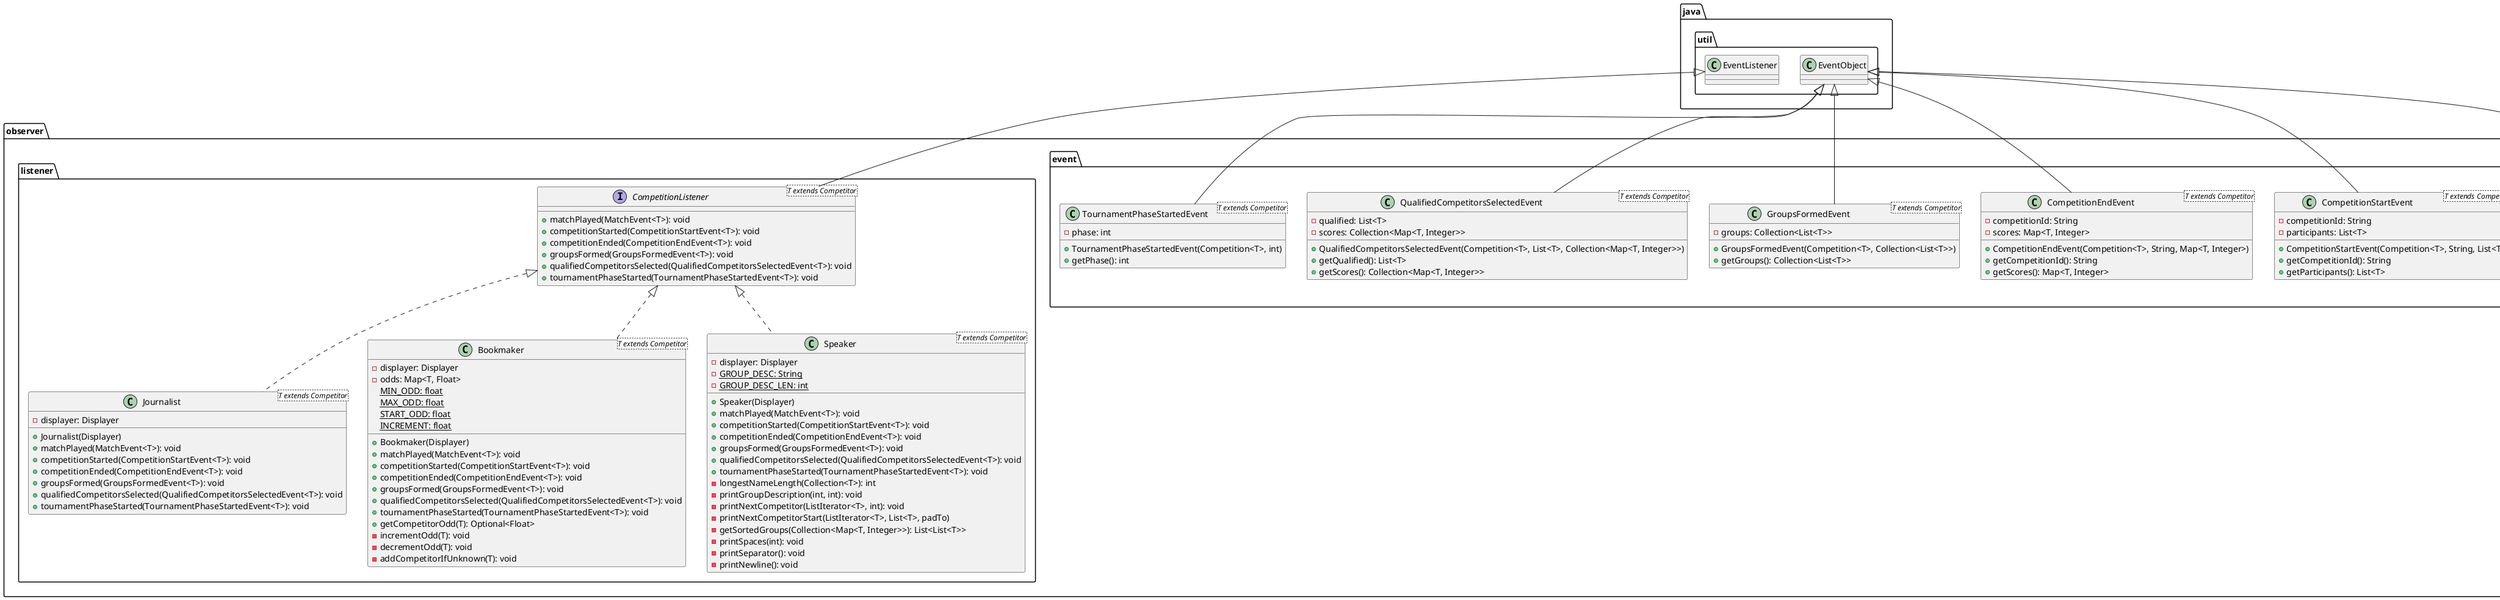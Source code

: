 @startuml observer

package java.util {

    class EventObject

    class EventListener

}

package observer {

    package event {

        class MatchEvent<T extends Competitor> {
            - c1: T
            - c2: T
            - outcome: MatchOutcome
            + MatchEvent(Competition<T>, T, T, MatchOutcome)
            + getCompetitor1(): T
            + getCompetitor2(): T
            + getOutcome(): MatchOutcome
            + getWinner(): Optional<T>
        }

        class CompetitionStartEvent<T extends Competitor> {
            - competitionId: String
            - participants: List<T>
            + CompetitionStartEvent(Competition<T>, String, List<T>)
            + getCompetitionId(): String
            + getParticipants(): List<T>
        }

        class CompetitionEndEvent<T extends Competitor> {
            - competitionId: String
            - scores: Map<T, Integer>
            + CompetitionEndEvent(Competition<T>, String, Map<T, Integer>)
            + getCompetitionId(): String
            + getScores(): Map<T, Integer>
        }

        class GroupsFormedEvent<T extends Competitor> {
            - groups: Collection<List<T>>
            + GroupsFormedEvent(Competition<T>, Collection<List<T>>)
            + getGroups(): Collection<List<T>>
        }

        class QualifiedCompetitorsSelectedEvent<T extends Competitor> {
            - qualified: List<T>
            - scores: Collection<Map<T, Integer>>
            + QualifiedCompetitorsSelectedEvent(Competition<T>, List<T>, Collection<Map<T, Integer>>)
            + getQualified(): List<T>
            + getScores(): Collection<Map<T, Integer>>
        }

        class TournamentPhaseStartedEvent<T extends Competitor> {
            - phase: int
            + TournamentPhaseStartedEvent(Competition<T>, int)
            + getPhase(): int
        }

        EventObject <|-- MatchEvent
        EventObject <|-- CompetitionStartEvent
        EventObject <|-- CompetitionEndEvent
        EventObject <|-- GroupsFormedEvent
        EventObject <|-- QualifiedCompetitorsSelectedEvent
        EventObject <|-- TournamentPhaseStartedEvent

    }

    package listener {

        interface CompetitionListener<T extends Competitor> {
            + matchPlayed(MatchEvent<T>): void
            + competitionStarted(CompetitionStartEvent<T>): void
            + competitionEnded(CompetitionEndEvent<T>): void
            + groupsFormed(GroupsFormedEvent<T>): void
            + qualifiedCompetitorsSelected(QualifiedCompetitorsSelectedEvent<T>): void
            + tournamentPhaseStarted(TournamentPhaseStartedEvent<T>): void
        }

        class Journalist<T extends Competitor> {
            - displayer: Displayer
            + Journalist(Displayer)
            + matchPlayed(MatchEvent<T>): void
            + competitionStarted(CompetitionStartEvent<T>): void
            + competitionEnded(CompetitionEndEvent<T>): void
            + groupsFormed(GroupsFormedEvent<T>): void
            + qualifiedCompetitorsSelected(QualifiedCompetitorsSelectedEvent<T>): void
            + tournamentPhaseStarted(TournamentPhaseStartedEvent<T>): void
        }

        class Bookmaker<T extends Competitor> {
            - displayer: Displayer
            - odds: Map<T, Float>
            {static} MIN_ODD: float
            {static} MAX_ODD: float
            {static} START_ODD: float
            {static} INCREMENT: float
            + Bookmaker(Displayer)
            + matchPlayed(MatchEvent<T>): void
            + competitionStarted(CompetitionStartEvent<T>): void
            + competitionEnded(CompetitionEndEvent<T>): void
            + groupsFormed(GroupsFormedEvent<T>): void
            + qualifiedCompetitorsSelected(QualifiedCompetitorsSelectedEvent<T>): void
            + tournamentPhaseStarted(TournamentPhaseStartedEvent<T>): void
            + getCompetitorOdd(T): Optional<Float>
            - incrementOdd(T): void
            - decrementOdd(T): void
            - addCompetitorIfUnknown(T): void
        }

        class Speaker<T extends Competitor> {
            - displayer: Displayer
            - {static} GROUP_DESC: String
            - {static} GROUP_DESC_LEN: int
            + Speaker(Displayer)
            + matchPlayed(MatchEvent<T>): void
            + competitionStarted(CompetitionStartEvent<T>): void
            + competitionEnded(CompetitionEndEvent<T>): void
            + groupsFormed(GroupsFormedEvent<T>): void
            + qualifiedCompetitorsSelected(QualifiedCompetitorsSelectedEvent<T>): void
            + tournamentPhaseStarted(TournamentPhaseStartedEvent<T>): void
            - longestNameLength(Collection<T>): int
            - printGroupDescription(int, int): void
            - printNextCompetitor(ListIterator<T>, int): void
            - printNextCompetitorStart(ListIterator<T>, List<T>, padTo)
            - getSortedGroups(Collection<Map<T, Integer>>): List<List<T>>
            - printSpaces(int): void
            - printSeparator(): void
            - printNewline(): void
        }

        EventListener <|-- CompetitionListener

        CompetitionListener <|.. Journalist
        CompetitionListener <|.. Bookmaker
        CompetitionListener <|.. Speaker

    }

}

@enduml
